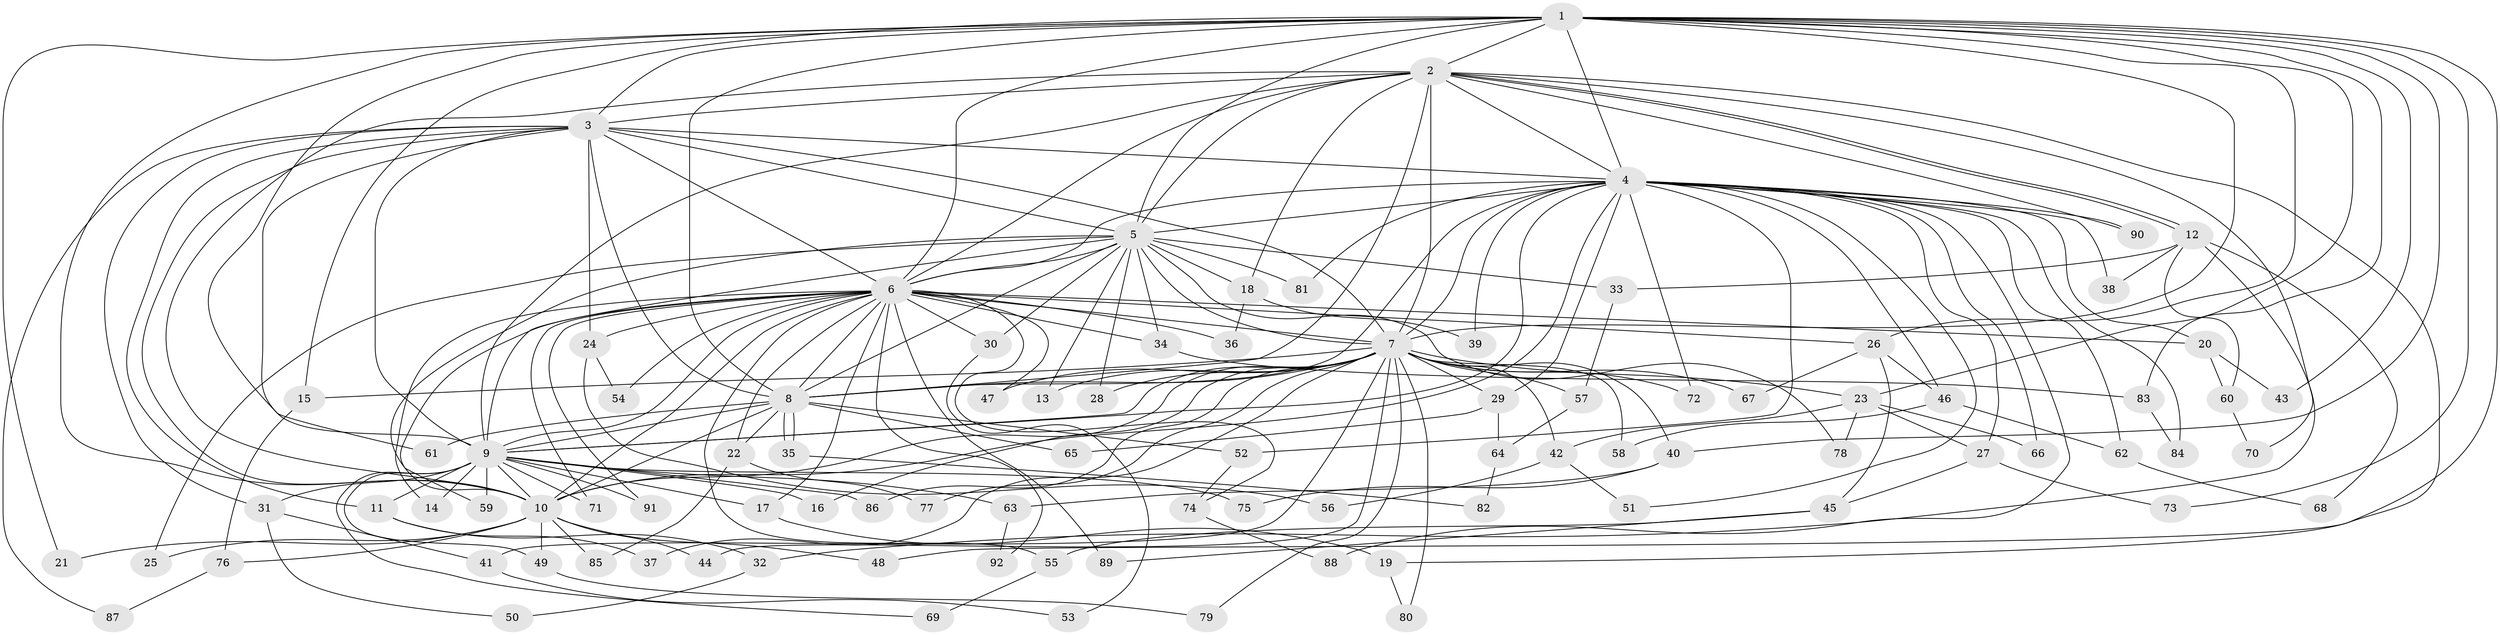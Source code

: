 // coarse degree distribution, {22: 0.01818181818181818, 2: 0.5272727272727272, 1: 0.14545454545454545, 3: 0.09090909090909091, 6: 0.03636363636363636, 4: 0.09090909090909091, 12: 0.01818181818181818, 5: 0.01818181818181818, 26: 0.01818181818181818, 14: 0.03636363636363636}
// Generated by graph-tools (version 1.1) at 2025/48/03/04/25 21:48:31]
// undirected, 92 vertices, 209 edges
graph export_dot {
graph [start="1"]
  node [color=gray90,style=filled];
  1;
  2;
  3;
  4;
  5;
  6;
  7;
  8;
  9;
  10;
  11;
  12;
  13;
  14;
  15;
  16;
  17;
  18;
  19;
  20;
  21;
  22;
  23;
  24;
  25;
  26;
  27;
  28;
  29;
  30;
  31;
  32;
  33;
  34;
  35;
  36;
  37;
  38;
  39;
  40;
  41;
  42;
  43;
  44;
  45;
  46;
  47;
  48;
  49;
  50;
  51;
  52;
  53;
  54;
  55;
  56;
  57;
  58;
  59;
  60;
  61;
  62;
  63;
  64;
  65;
  66;
  67;
  68;
  69;
  70;
  71;
  72;
  73;
  74;
  75;
  76;
  77;
  78;
  79;
  80;
  81;
  82;
  83;
  84;
  85;
  86;
  87;
  88;
  89;
  90;
  91;
  92;
  1 -- 2;
  1 -- 3;
  1 -- 4;
  1 -- 5;
  1 -- 6;
  1 -- 7;
  1 -- 8;
  1 -- 9;
  1 -- 10;
  1 -- 15;
  1 -- 21;
  1 -- 23;
  1 -- 26;
  1 -- 40;
  1 -- 43;
  1 -- 48;
  1 -- 73;
  1 -- 83;
  2 -- 3;
  2 -- 4;
  2 -- 5;
  2 -- 6;
  2 -- 7;
  2 -- 8;
  2 -- 9;
  2 -- 10;
  2 -- 12;
  2 -- 12;
  2 -- 18;
  2 -- 19;
  2 -- 70;
  2 -- 90;
  3 -- 4;
  3 -- 5;
  3 -- 6;
  3 -- 7;
  3 -- 8;
  3 -- 9;
  3 -- 10;
  3 -- 11;
  3 -- 24;
  3 -- 31;
  3 -- 61;
  3 -- 87;
  4 -- 5;
  4 -- 6;
  4 -- 7;
  4 -- 8;
  4 -- 9;
  4 -- 10;
  4 -- 20;
  4 -- 27;
  4 -- 29;
  4 -- 38;
  4 -- 39;
  4 -- 46;
  4 -- 51;
  4 -- 52;
  4 -- 62;
  4 -- 66;
  4 -- 72;
  4 -- 81;
  4 -- 84;
  4 -- 88;
  4 -- 90;
  5 -- 6;
  5 -- 7;
  5 -- 8;
  5 -- 9;
  5 -- 10;
  5 -- 13;
  5 -- 18;
  5 -- 25;
  5 -- 28;
  5 -- 30;
  5 -- 33;
  5 -- 34;
  5 -- 78;
  5 -- 81;
  6 -- 7;
  6 -- 8;
  6 -- 9;
  6 -- 10;
  6 -- 14;
  6 -- 17;
  6 -- 20;
  6 -- 22;
  6 -- 24;
  6 -- 26;
  6 -- 30;
  6 -- 34;
  6 -- 36;
  6 -- 47;
  6 -- 54;
  6 -- 55;
  6 -- 59;
  6 -- 71;
  6 -- 74;
  6 -- 89;
  6 -- 91;
  6 -- 92;
  7 -- 8;
  7 -- 9;
  7 -- 10;
  7 -- 13;
  7 -- 15;
  7 -- 16;
  7 -- 23;
  7 -- 28;
  7 -- 29;
  7 -- 37;
  7 -- 40;
  7 -- 41;
  7 -- 42;
  7 -- 44;
  7 -- 47;
  7 -- 57;
  7 -- 58;
  7 -- 67;
  7 -- 72;
  7 -- 77;
  7 -- 79;
  7 -- 80;
  7 -- 86;
  8 -- 9;
  8 -- 10;
  8 -- 22;
  8 -- 35;
  8 -- 35;
  8 -- 52;
  8 -- 61;
  8 -- 65;
  9 -- 10;
  9 -- 11;
  9 -- 14;
  9 -- 16;
  9 -- 17;
  9 -- 31;
  9 -- 49;
  9 -- 59;
  9 -- 63;
  9 -- 69;
  9 -- 71;
  9 -- 75;
  9 -- 86;
  9 -- 91;
  10 -- 21;
  10 -- 25;
  10 -- 44;
  10 -- 48;
  10 -- 49;
  10 -- 76;
  10 -- 85;
  11 -- 32;
  11 -- 37;
  12 -- 32;
  12 -- 33;
  12 -- 38;
  12 -- 60;
  12 -- 68;
  15 -- 76;
  17 -- 19;
  18 -- 36;
  18 -- 39;
  19 -- 80;
  20 -- 43;
  20 -- 60;
  22 -- 77;
  22 -- 85;
  23 -- 27;
  23 -- 42;
  23 -- 66;
  23 -- 78;
  24 -- 54;
  24 -- 56;
  26 -- 45;
  26 -- 46;
  26 -- 67;
  27 -- 45;
  27 -- 73;
  29 -- 64;
  29 -- 65;
  30 -- 53;
  31 -- 41;
  31 -- 50;
  32 -- 50;
  33 -- 57;
  34 -- 83;
  35 -- 82;
  40 -- 63;
  40 -- 75;
  41 -- 53;
  42 -- 51;
  42 -- 56;
  45 -- 55;
  45 -- 89;
  46 -- 58;
  46 -- 62;
  49 -- 79;
  52 -- 74;
  55 -- 69;
  57 -- 64;
  60 -- 70;
  62 -- 68;
  63 -- 92;
  64 -- 82;
  74 -- 88;
  76 -- 87;
  83 -- 84;
}
